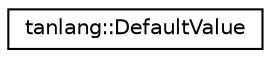 digraph "Graphical Class Hierarchy"
{
 // LATEX_PDF_SIZE
  edge [fontname="Helvetica",fontsize="10",labelfontname="Helvetica",labelfontsize="10"];
  node [fontname="Helvetica",fontsize="10",shape=record];
  rankdir="LR";
  Node0 [label="tanlang::DefaultValue",height=0.2,width=0.4,color="black", fillcolor="white", style="filled",URL="$classtanlang_1_1DefaultValue.html",tooltip=" "];
}
